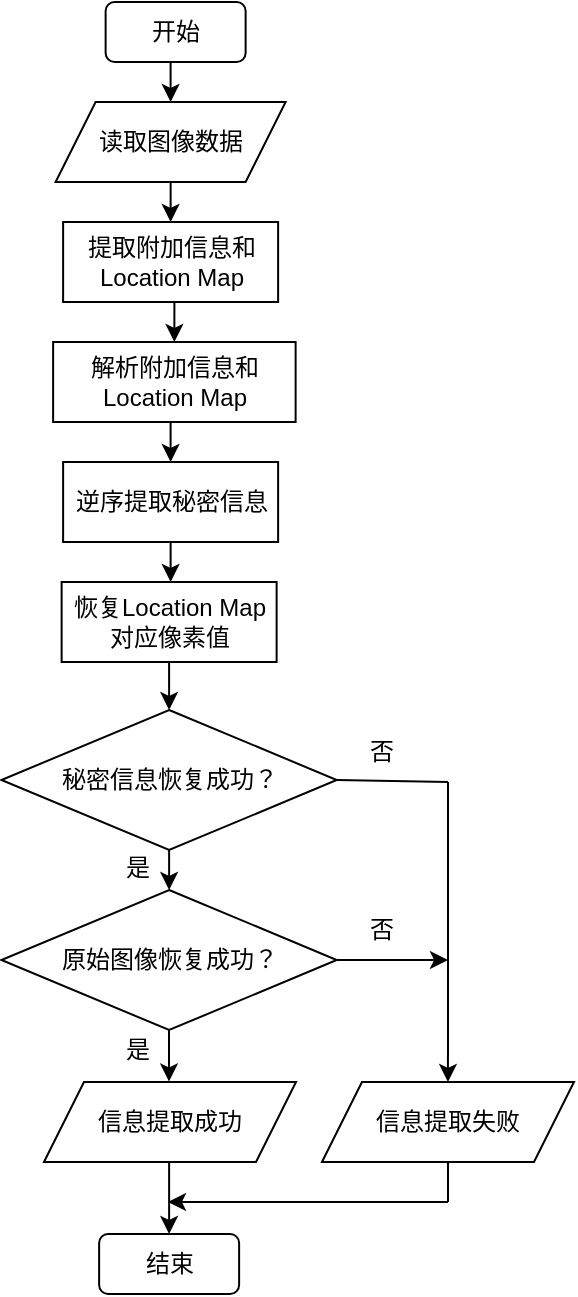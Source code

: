 <mxfile version="16.2.4" type="github">
  <diagram id="C5RBs43oDa-KdzZeNtuy" name="Page-1">
    <mxGraphModel dx="946" dy="588" grid="1" gridSize="10" guides="1" tooltips="1" connect="1" arrows="1" fold="1" page="1" pageScale="1" pageWidth="827" pageHeight="1169" math="0" shadow="0">
      <root>
        <mxCell id="WIyWlLk6GJQsqaUBKTNV-0" />
        <mxCell id="WIyWlLk6GJQsqaUBKTNV-1" parent="WIyWlLk6GJQsqaUBKTNV-0" />
        <mxCell id="sTN9fzjTIB2lLVRXi-as-0" style="edgeStyle=orthogonalEdgeStyle;rounded=0;orthogonalLoop=1;jettySize=auto;html=1;exitX=0.5;exitY=1;exitDx=0;exitDy=0;entryX=0.5;entryY=0;entryDx=0;entryDy=0;" edge="1" parent="WIyWlLk6GJQsqaUBKTNV-1" source="sTN9fzjTIB2lLVRXi-as-1" target="sTN9fzjTIB2lLVRXi-as-3">
          <mxGeometry relative="1" as="geometry" />
        </mxCell>
        <mxCell id="sTN9fzjTIB2lLVRXi-as-1" value="开始" style="rounded=1;whiteSpace=wrap;html=1;" vertex="1" parent="WIyWlLk6GJQsqaUBKTNV-1">
          <mxGeometry x="308.81" y="70" width="70" height="30" as="geometry" />
        </mxCell>
        <mxCell id="sTN9fzjTIB2lLVRXi-as-2" style="edgeStyle=orthogonalEdgeStyle;rounded=0;orthogonalLoop=1;jettySize=auto;html=1;exitX=0.5;exitY=1;exitDx=0;exitDy=0;entryX=0.5;entryY=0;entryDx=0;entryDy=0;" edge="1" parent="WIyWlLk6GJQsqaUBKTNV-1" source="sTN9fzjTIB2lLVRXi-as-3" target="sTN9fzjTIB2lLVRXi-as-5">
          <mxGeometry relative="1" as="geometry" />
        </mxCell>
        <mxCell id="sTN9fzjTIB2lLVRXi-as-3" value="读取图像数据" style="shape=parallelogram;perimeter=parallelogramPerimeter;whiteSpace=wrap;html=1;fixedSize=1;" vertex="1" parent="WIyWlLk6GJQsqaUBKTNV-1">
          <mxGeometry x="283.81" y="120" width="115" height="40" as="geometry" />
        </mxCell>
        <mxCell id="sTN9fzjTIB2lLVRXi-as-4" style="edgeStyle=orthogonalEdgeStyle;rounded=0;orthogonalLoop=1;jettySize=auto;html=1;exitX=0.5;exitY=1;exitDx=0;exitDy=0;entryX=0.5;entryY=0;entryDx=0;entryDy=0;" edge="1" parent="WIyWlLk6GJQsqaUBKTNV-1" source="sTN9fzjTIB2lLVRXi-as-5" target="sTN9fzjTIB2lLVRXi-as-7">
          <mxGeometry relative="1" as="geometry" />
        </mxCell>
        <mxCell id="sTN9fzjTIB2lLVRXi-as-5" value="提取附加信息和Location Map" style="rounded=0;whiteSpace=wrap;html=1;" vertex="1" parent="WIyWlLk6GJQsqaUBKTNV-1">
          <mxGeometry x="287.56" y="180" width="107.5" height="40" as="geometry" />
        </mxCell>
        <mxCell id="sTN9fzjTIB2lLVRXi-as-6" style="edgeStyle=orthogonalEdgeStyle;rounded=0;orthogonalLoop=1;jettySize=auto;html=1;exitX=0.5;exitY=1;exitDx=0;exitDy=0;entryX=0.5;entryY=0;entryDx=0;entryDy=0;" edge="1" parent="WIyWlLk6GJQsqaUBKTNV-1" source="sTN9fzjTIB2lLVRXi-as-7">
          <mxGeometry relative="1" as="geometry">
            <mxPoint x="341.31" y="300" as="targetPoint" />
          </mxGeometry>
        </mxCell>
        <mxCell id="sTN9fzjTIB2lLVRXi-as-7" value="解析附加信息和Location Map" style="rounded=0;whiteSpace=wrap;html=1;" vertex="1" parent="WIyWlLk6GJQsqaUBKTNV-1">
          <mxGeometry x="282.56" y="240" width="121.25" height="40" as="geometry" />
        </mxCell>
        <mxCell id="sTN9fzjTIB2lLVRXi-as-8" style="edgeStyle=orthogonalEdgeStyle;rounded=0;orthogonalLoop=1;jettySize=auto;html=1;exitX=0.5;exitY=1;exitDx=0;exitDy=0;entryX=0.5;entryY=0;entryDx=0;entryDy=0;" edge="1" parent="WIyWlLk6GJQsqaUBKTNV-1" source="sTN9fzjTIB2lLVRXi-as-9">
          <mxGeometry relative="1" as="geometry">
            <mxPoint x="341.315" y="360.0" as="targetPoint" />
          </mxGeometry>
        </mxCell>
        <mxCell id="sTN9fzjTIB2lLVRXi-as-9" value="逆序提取秘密信息" style="rounded=0;whiteSpace=wrap;html=1;" vertex="1" parent="WIyWlLk6GJQsqaUBKTNV-1">
          <mxGeometry x="287.56" y="300" width="107.5" height="40" as="geometry" />
        </mxCell>
        <mxCell id="sTN9fzjTIB2lLVRXi-as-10" value="结束" style="rounded=1;whiteSpace=wrap;html=1;" vertex="1" parent="WIyWlLk6GJQsqaUBKTNV-1">
          <mxGeometry x="305.56" y="686" width="70" height="30" as="geometry" />
        </mxCell>
        <mxCell id="sTN9fzjTIB2lLVRXi-as-11" value="秘密信息恢复成功？" style="rhombus;whiteSpace=wrap;html=1;" vertex="1" parent="WIyWlLk6GJQsqaUBKTNV-1">
          <mxGeometry x="256.74" y="424" width="167.63" height="70" as="geometry" />
        </mxCell>
        <mxCell id="sTN9fzjTIB2lLVRXi-as-12" value="否" style="text;html=1;strokeColor=none;fillColor=none;align=center;verticalAlign=middle;whiteSpace=wrap;rounded=0;" vertex="1" parent="WIyWlLk6GJQsqaUBKTNV-1">
          <mxGeometry x="424.37" y="430" width="45.99" height="30" as="geometry" />
        </mxCell>
        <mxCell id="sTN9fzjTIB2lLVRXi-as-13" style="edgeStyle=orthogonalEdgeStyle;rounded=0;orthogonalLoop=1;jettySize=auto;html=1;exitX=0.5;exitY=1;exitDx=0;exitDy=0;entryX=0.5;entryY=0;entryDx=0;entryDy=0;fontFamily=Helvetica;" edge="1" parent="WIyWlLk6GJQsqaUBKTNV-1" target="sTN9fzjTIB2lLVRXi-as-10">
          <mxGeometry relative="1" as="geometry">
            <mxPoint x="340.56" y="650" as="sourcePoint" />
          </mxGeometry>
        </mxCell>
        <mxCell id="sTN9fzjTIB2lLVRXi-as-14" style="edgeStyle=orthogonalEdgeStyle;rounded=0;orthogonalLoop=1;jettySize=auto;html=1;entryX=0.5;entryY=0;entryDx=0;entryDy=0;" edge="1" parent="WIyWlLk6GJQsqaUBKTNV-1" source="sTN9fzjTIB2lLVRXi-as-15" target="sTN9fzjTIB2lLVRXi-as-11">
          <mxGeometry relative="1" as="geometry" />
        </mxCell>
        <mxCell id="sTN9fzjTIB2lLVRXi-as-15" value="恢复Location Map对应像素值" style="rounded=0;whiteSpace=wrap;html=1;" vertex="1" parent="WIyWlLk6GJQsqaUBKTNV-1">
          <mxGeometry x="286.81" y="360" width="107.5" height="40" as="geometry" />
        </mxCell>
        <mxCell id="sTN9fzjTIB2lLVRXi-as-16" style="edgeStyle=orthogonalEdgeStyle;rounded=0;orthogonalLoop=1;jettySize=auto;html=1;entryX=0.496;entryY=-0.007;entryDx=0;entryDy=0;entryPerimeter=0;" edge="1" parent="WIyWlLk6GJQsqaUBKTNV-1" source="sTN9fzjTIB2lLVRXi-as-17" target="sTN9fzjTIB2lLVRXi-as-18">
          <mxGeometry relative="1" as="geometry">
            <Array as="points" />
          </mxGeometry>
        </mxCell>
        <mxCell id="sTN9fzjTIB2lLVRXi-as-17" value="原始图像恢复成功？" style="rhombus;whiteSpace=wrap;html=1;" vertex="1" parent="WIyWlLk6GJQsqaUBKTNV-1">
          <mxGeometry x="256.74" y="514" width="167.63" height="70" as="geometry" />
        </mxCell>
        <mxCell id="sTN9fzjTIB2lLVRXi-as-18" value="信息提取成功" style="shape=parallelogram;perimeter=parallelogramPerimeter;whiteSpace=wrap;html=1;fixedSize=1;" vertex="1" parent="WIyWlLk6GJQsqaUBKTNV-1">
          <mxGeometry x="277.99" y="610" width="126.02" height="40" as="geometry" />
        </mxCell>
        <mxCell id="sTN9fzjTIB2lLVRXi-as-19" value="信息提取失败" style="shape=parallelogram;perimeter=parallelogramPerimeter;whiteSpace=wrap;html=1;fixedSize=1;" vertex="1" parent="WIyWlLk6GJQsqaUBKTNV-1">
          <mxGeometry x="416.98" y="610" width="126.02" height="40" as="geometry" />
        </mxCell>
        <mxCell id="sTN9fzjTIB2lLVRXi-as-20" value="" style="endArrow=classic;html=1;rounded=0;exitX=0.5;exitY=1;exitDx=0;exitDy=0;entryX=0.5;entryY=0;entryDx=0;entryDy=0;" edge="1" parent="WIyWlLk6GJQsqaUBKTNV-1" source="sTN9fzjTIB2lLVRXi-as-11" target="sTN9fzjTIB2lLVRXi-as-17">
          <mxGeometry width="50" height="50" relative="1" as="geometry">
            <mxPoint x="320" y="530" as="sourcePoint" />
            <mxPoint x="370" y="480" as="targetPoint" />
          </mxGeometry>
        </mxCell>
        <mxCell id="sTN9fzjTIB2lLVRXi-as-21" value="" style="endArrow=none;html=1;rounded=0;exitX=1;exitY=0.5;exitDx=0;exitDy=0;" edge="1" parent="WIyWlLk6GJQsqaUBKTNV-1" source="sTN9fzjTIB2lLVRXi-as-11">
          <mxGeometry width="50" height="50" relative="1" as="geometry">
            <mxPoint x="430" y="470" as="sourcePoint" />
            <mxPoint x="480" y="460" as="targetPoint" />
          </mxGeometry>
        </mxCell>
        <mxCell id="sTN9fzjTIB2lLVRXi-as-22" value="" style="endArrow=classic;html=1;rounded=0;entryX=0.5;entryY=0;entryDx=0;entryDy=0;" edge="1" parent="WIyWlLk6GJQsqaUBKTNV-1" target="sTN9fzjTIB2lLVRXi-as-19">
          <mxGeometry width="50" height="50" relative="1" as="geometry">
            <mxPoint x="480" y="460" as="sourcePoint" />
            <mxPoint x="540" y="560" as="targetPoint" />
          </mxGeometry>
        </mxCell>
        <mxCell id="sTN9fzjTIB2lLVRXi-as-23" value="" style="endArrow=classic;html=1;rounded=0;exitX=1;exitY=0.5;exitDx=0;exitDy=0;" edge="1" parent="WIyWlLk6GJQsqaUBKTNV-1" source="sTN9fzjTIB2lLVRXi-as-17">
          <mxGeometry width="50" height="50" relative="1" as="geometry">
            <mxPoint x="470" y="580" as="sourcePoint" />
            <mxPoint x="480" y="549" as="targetPoint" />
          </mxGeometry>
        </mxCell>
        <mxCell id="sTN9fzjTIB2lLVRXi-as-24" value="" style="endArrow=none;html=1;rounded=0;entryX=0.5;entryY=1;entryDx=0;entryDy=0;" edge="1" parent="WIyWlLk6GJQsqaUBKTNV-1" target="sTN9fzjTIB2lLVRXi-as-19">
          <mxGeometry width="50" height="50" relative="1" as="geometry">
            <mxPoint x="480" y="670" as="sourcePoint" />
            <mxPoint x="440" y="700" as="targetPoint" />
          </mxGeometry>
        </mxCell>
        <mxCell id="sTN9fzjTIB2lLVRXi-as-25" value="" style="endArrow=classic;html=1;rounded=0;" edge="1" parent="WIyWlLk6GJQsqaUBKTNV-1">
          <mxGeometry width="50" height="50" relative="1" as="geometry">
            <mxPoint x="480" y="670" as="sourcePoint" />
            <mxPoint x="340" y="670" as="targetPoint" />
          </mxGeometry>
        </mxCell>
        <mxCell id="sTN9fzjTIB2lLVRXi-as-26" value="否" style="text;html=1;strokeColor=none;fillColor=none;align=center;verticalAlign=middle;whiteSpace=wrap;rounded=0;" vertex="1" parent="WIyWlLk6GJQsqaUBKTNV-1">
          <mxGeometry x="424.37" y="519" width="45.99" height="30" as="geometry" />
        </mxCell>
        <mxCell id="sTN9fzjTIB2lLVRXi-as-27" value="是" style="text;html=1;strokeColor=none;fillColor=none;align=center;verticalAlign=middle;whiteSpace=wrap;rounded=0;" vertex="1" parent="WIyWlLk6GJQsqaUBKTNV-1">
          <mxGeometry x="301.56" y="488" width="45.99" height="30" as="geometry" />
        </mxCell>
        <mxCell id="sTN9fzjTIB2lLVRXi-as-28" value="是" style="text;html=1;strokeColor=none;fillColor=none;align=center;verticalAlign=middle;whiteSpace=wrap;rounded=0;" vertex="1" parent="WIyWlLk6GJQsqaUBKTNV-1">
          <mxGeometry x="301.56" y="579" width="45.99" height="30" as="geometry" />
        </mxCell>
      </root>
    </mxGraphModel>
  </diagram>
</mxfile>
